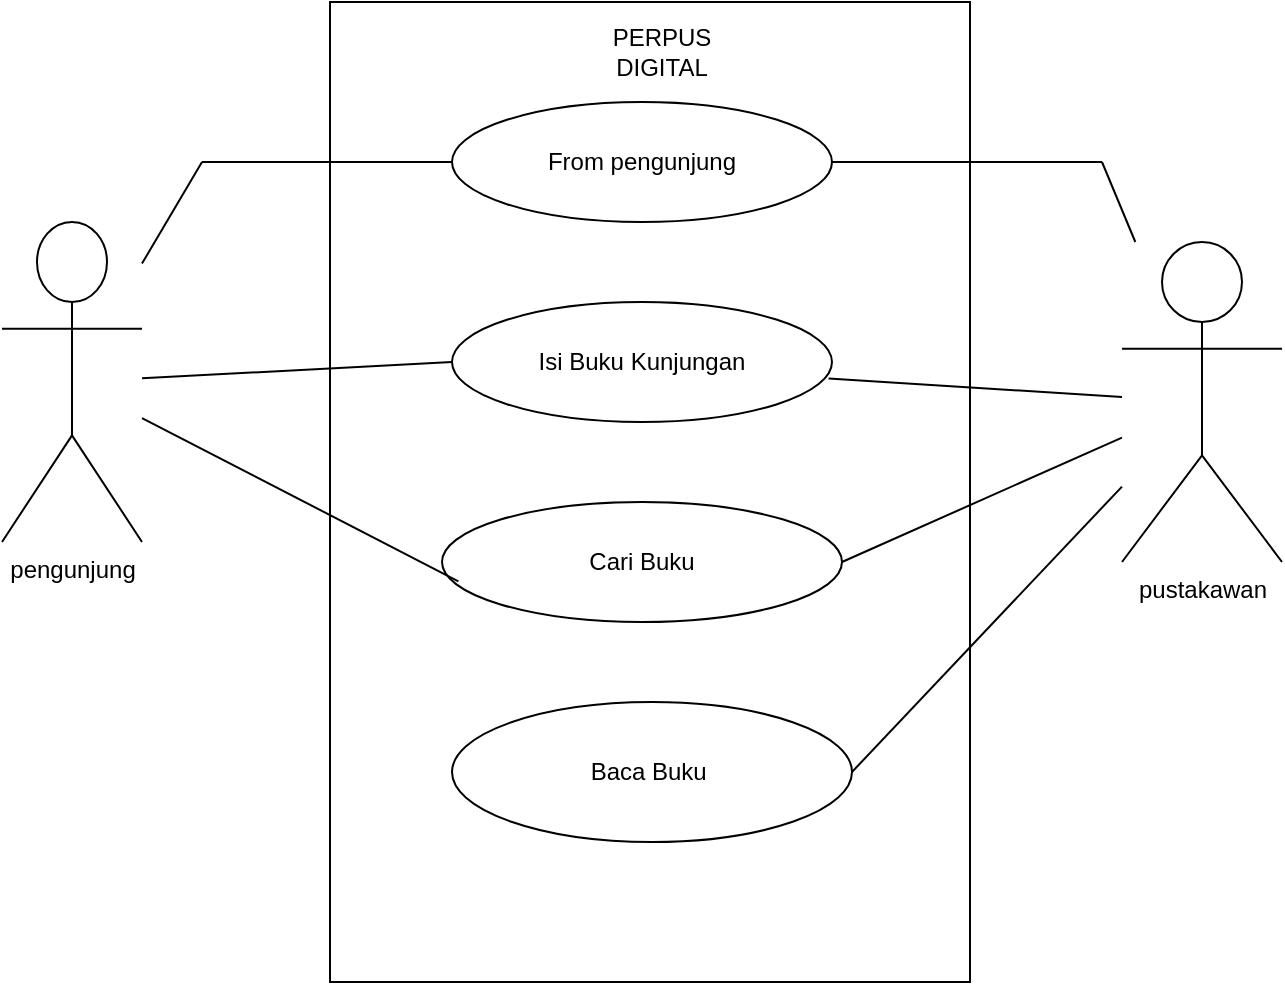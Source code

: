 <mxfile version="23.1.0" type="github">
  <diagram name="Page-1" id="QQ9oy4hgzzo40wg0yqZ9">
    <mxGraphModel dx="880" dy="460" grid="1" gridSize="10" guides="1" tooltips="1" connect="1" arrows="1" fold="1" page="1" pageScale="1" pageWidth="827" pageHeight="1169" math="0" shadow="0">
      <root>
        <mxCell id="0" />
        <mxCell id="1" parent="0" />
        <mxCell id="m_Hj1XtDY6g8nWRyZ1oY-1" value="pengunjung" style="shape=umlActor;verticalLabelPosition=bottom;verticalAlign=top;html=1;outlineConnect=0;" vertex="1" parent="1">
          <mxGeometry x="90" y="230" width="70" height="160" as="geometry" />
        </mxCell>
        <mxCell id="m_Hj1XtDY6g8nWRyZ1oY-2" value="pustakawan" style="shape=umlActor;verticalLabelPosition=bottom;verticalAlign=top;html=1;outlineConnect=0;" vertex="1" parent="1">
          <mxGeometry x="650" y="240" width="80" height="160" as="geometry" />
        </mxCell>
        <mxCell id="m_Hj1XtDY6g8nWRyZ1oY-24" value="" style="rounded=0;whiteSpace=wrap;html=1;" vertex="1" parent="1">
          <mxGeometry x="254" y="120" width="320" height="490" as="geometry" />
        </mxCell>
        <mxCell id="m_Hj1XtDY6g8nWRyZ1oY-25" value="Baca Buku&amp;nbsp;" style="ellipse;whiteSpace=wrap;html=1;" vertex="1" parent="1">
          <mxGeometry x="315" y="470" width="200" height="70" as="geometry" />
        </mxCell>
        <mxCell id="m_Hj1XtDY6g8nWRyZ1oY-26" value="Cari Buku" style="ellipse;whiteSpace=wrap;html=1;" vertex="1" parent="1">
          <mxGeometry x="310" y="370" width="200" height="60" as="geometry" />
        </mxCell>
        <mxCell id="m_Hj1XtDY6g8nWRyZ1oY-28" value="Isi Buku Kunjungan" style="ellipse;whiteSpace=wrap;html=1;" vertex="1" parent="1">
          <mxGeometry x="315" y="270" width="190" height="60" as="geometry" />
        </mxCell>
        <mxCell id="m_Hj1XtDY6g8nWRyZ1oY-38" value="From pengunjung" style="ellipse;whiteSpace=wrap;html=1;" vertex="1" parent="1">
          <mxGeometry x="315" y="170" width="190" height="60" as="geometry" />
        </mxCell>
        <mxCell id="m_Hj1XtDY6g8nWRyZ1oY-52" value="" style="endArrow=none;html=1;rounded=0;exitX=1;exitY=0.5;exitDx=0;exitDy=0;" edge="1" parent="1" source="m_Hj1XtDY6g8nWRyZ1oY-26" target="m_Hj1XtDY6g8nWRyZ1oY-2">
          <mxGeometry width="50" height="50" relative="1" as="geometry">
            <mxPoint x="600" y="360" as="sourcePoint" />
            <mxPoint x="650" y="310" as="targetPoint" />
          </mxGeometry>
        </mxCell>
        <mxCell id="m_Hj1XtDY6g8nWRyZ1oY-53" value="" style="endArrow=none;html=1;rounded=0;exitX=1;exitY=0.5;exitDx=0;exitDy=0;" edge="1" parent="1" source="m_Hj1XtDY6g8nWRyZ1oY-25" target="m_Hj1XtDY6g8nWRyZ1oY-2">
          <mxGeometry width="50" height="50" relative="1" as="geometry">
            <mxPoint x="590" y="440" as="sourcePoint" />
            <mxPoint x="640" y="390" as="targetPoint" />
          </mxGeometry>
        </mxCell>
        <mxCell id="m_Hj1XtDY6g8nWRyZ1oY-54" value="" style="endArrow=none;html=1;rounded=0;exitX=0.991;exitY=0.638;exitDx=0;exitDy=0;exitPerimeter=0;" edge="1" parent="1" source="m_Hj1XtDY6g8nWRyZ1oY-28" target="m_Hj1XtDY6g8nWRyZ1oY-2">
          <mxGeometry width="50" height="50" relative="1" as="geometry">
            <mxPoint x="650" y="260" as="sourcePoint" />
            <mxPoint x="640" y="300" as="targetPoint" />
          </mxGeometry>
        </mxCell>
        <mxCell id="m_Hj1XtDY6g8nWRyZ1oY-55" value="" style="endArrow=none;html=1;rounded=0;exitX=1;exitY=0.5;exitDx=0;exitDy=0;" edge="1" parent="1" source="m_Hj1XtDY6g8nWRyZ1oY-38">
          <mxGeometry width="50" height="50" relative="1" as="geometry">
            <mxPoint x="600" y="190" as="sourcePoint" />
            <mxPoint x="640" y="200" as="targetPoint" />
          </mxGeometry>
        </mxCell>
        <mxCell id="m_Hj1XtDY6g8nWRyZ1oY-56" value="" style="endArrow=none;html=1;rounded=0;" edge="1" parent="1" source="m_Hj1XtDY6g8nWRyZ1oY-2">
          <mxGeometry width="50" height="50" relative="1" as="geometry">
            <mxPoint x="590" y="250" as="sourcePoint" />
            <mxPoint x="640" y="200" as="targetPoint" />
          </mxGeometry>
        </mxCell>
        <mxCell id="m_Hj1XtDY6g8nWRyZ1oY-57" value="" style="endArrow=none;html=1;rounded=0;" edge="1" parent="1" source="m_Hj1XtDY6g8nWRyZ1oY-1">
          <mxGeometry width="50" height="50" relative="1" as="geometry">
            <mxPoint x="160" y="270" as="sourcePoint" />
            <mxPoint x="190" y="200" as="targetPoint" />
          </mxGeometry>
        </mxCell>
        <mxCell id="m_Hj1XtDY6g8nWRyZ1oY-58" value="" style="endArrow=none;html=1;rounded=0;entryX=0;entryY=0.5;entryDx=0;entryDy=0;" edge="1" parent="1" target="m_Hj1XtDY6g8nWRyZ1oY-38">
          <mxGeometry width="50" height="50" relative="1" as="geometry">
            <mxPoint x="190" y="200" as="sourcePoint" />
            <mxPoint x="210" y="160" as="targetPoint" />
          </mxGeometry>
        </mxCell>
        <mxCell id="m_Hj1XtDY6g8nWRyZ1oY-59" value="" style="endArrow=none;html=1;rounded=0;entryX=0;entryY=0.5;entryDx=0;entryDy=0;" edge="1" parent="1" source="m_Hj1XtDY6g8nWRyZ1oY-1" target="m_Hj1XtDY6g8nWRyZ1oY-28">
          <mxGeometry width="50" height="50" relative="1" as="geometry">
            <mxPoint x="170" y="320" as="sourcePoint" />
            <mxPoint x="220" y="270" as="targetPoint" />
          </mxGeometry>
        </mxCell>
        <mxCell id="m_Hj1XtDY6g8nWRyZ1oY-60" value="" style="endArrow=none;html=1;rounded=0;entryX=0.041;entryY=0.661;entryDx=0;entryDy=0;entryPerimeter=0;" edge="1" parent="1" source="m_Hj1XtDY6g8nWRyZ1oY-1" target="m_Hj1XtDY6g8nWRyZ1oY-26">
          <mxGeometry width="50" height="50" relative="1" as="geometry">
            <mxPoint x="180" y="390" as="sourcePoint" />
            <mxPoint x="230" y="340" as="targetPoint" />
          </mxGeometry>
        </mxCell>
        <mxCell id="m_Hj1XtDY6g8nWRyZ1oY-64" value="PERPUS DIGITAL" style="text;html=1;strokeColor=none;fillColor=none;align=center;verticalAlign=middle;whiteSpace=wrap;rounded=0;" vertex="1" parent="1">
          <mxGeometry x="370" y="120" width="100" height="50" as="geometry" />
        </mxCell>
      </root>
    </mxGraphModel>
  </diagram>
</mxfile>
